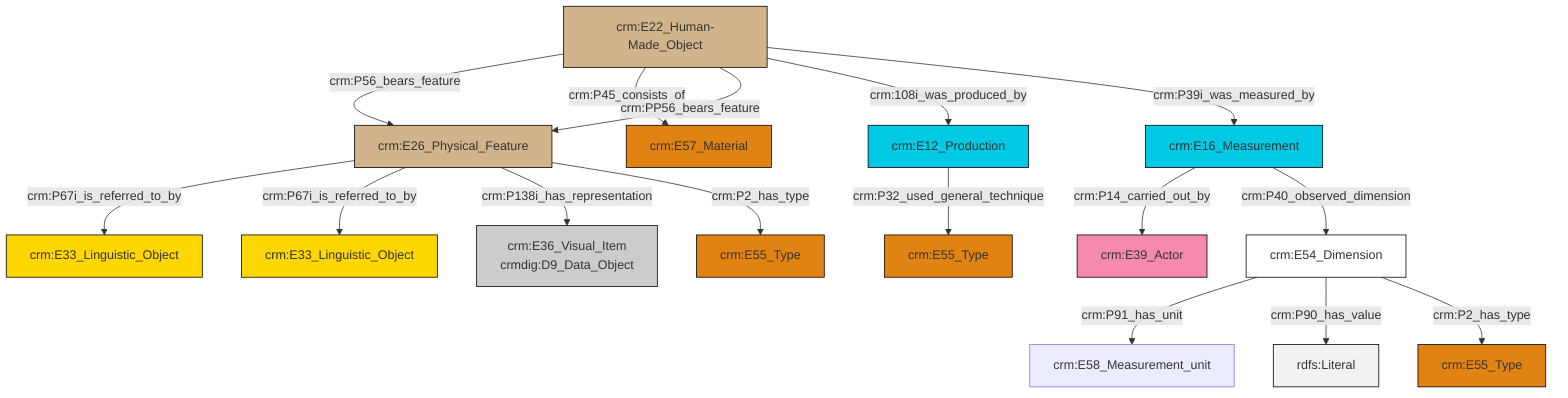 graph TD
classDef Literal fill:#f2f2f2,stroke:#000000;
classDef CRM_Entity fill:#FFFFFF,stroke:#000000;
classDef Temporal_Entity fill:#00C9E6, stroke:#000000;
classDef Type fill:#E18312, stroke:#000000;
classDef Time-Span fill:#2C9C91, stroke:#000000;
classDef Appellation fill:#FFEB7F, stroke:#000000;
classDef Place fill:#008836, stroke:#000000;
classDef Persistent_Item fill:#B266B2, stroke:#000000;
classDef Conceptual_Object fill:#FFD700, stroke:#000000;
classDef Physical_Thing fill:#D2B48C, stroke:#000000;
classDef Actor fill:#f58aad, stroke:#000000;
classDef PC_Classes fill:#4ce600, stroke:#000000;
classDef Multi fill:#cccccc,stroke:#000000;

8["crm:E26_Physical_Feature"]:::Physical_Thing -->|crm:P67i_is_referred_to_by| 9["crm:E33_Linguistic_Object"]:::Conceptual_Object
8["crm:E26_Physical_Feature"]:::Physical_Thing -->|crm:P67i_is_referred_to_by| 12["crm:E33_Linguistic_Object"]:::Conceptual_Object
14["crm:E12_Production"]:::Temporal_Entity -->|crm:P32_used_general_technique| 6["crm:E55_Type"]:::Type
4["crm:E16_Measurement"]:::Temporal_Entity -->|crm:P14_carried_out_by| 0["crm:E39_Actor"]:::Actor
18["crm:E22_Human-Made_Object"]:::Physical_Thing -->|crm:P56_bears_feature| 8["crm:E26_Physical_Feature"]:::Physical_Thing
18["crm:E22_Human-Made_Object"]:::Physical_Thing -->|crm:P45_consists_of| 20["crm:E57_Material"]:::Type
8["crm:E26_Physical_Feature"]:::Physical_Thing -->|crm:P138i_has_representation| 2["crm:E36_Visual_Item<br>crmdig:D9_Data_Object"]:::Multi
8["crm:E26_Physical_Feature"]:::Physical_Thing -->|crm:P2_has_type| 16["crm:E55_Type"]:::Type
18["crm:E22_Human-Made_Object"]:::Physical_Thing -->|crm:PP56_bears_feature| 8["crm:E26_Physical_Feature"]:::Physical_Thing
18["crm:E22_Human-Made_Object"]:::Physical_Thing -->|crm:108i_was_produced_by| 14["crm:E12_Production"]:::Temporal_Entity
4["crm:E16_Measurement"]:::Temporal_Entity -->|crm:P40_observed_dimension| 26["crm:E54_Dimension"]:::CRM_Entity
26["crm:E54_Dimension"]:::CRM_Entity -->|crm:P91_has_unit| 22["crm:E58_Measurement_unit"]:::Default
26["crm:E54_Dimension"]:::CRM_Entity -->|crm:P90_has_value| 27[rdfs:Literal]:::Literal
18["crm:E22_Human-Made_Object"]:::Physical_Thing -->|crm:P39i_was_measured_by| 4["crm:E16_Measurement"]:::Temporal_Entity
26["crm:E54_Dimension"]:::CRM_Entity -->|crm:P2_has_type| 10["crm:E55_Type"]:::Type